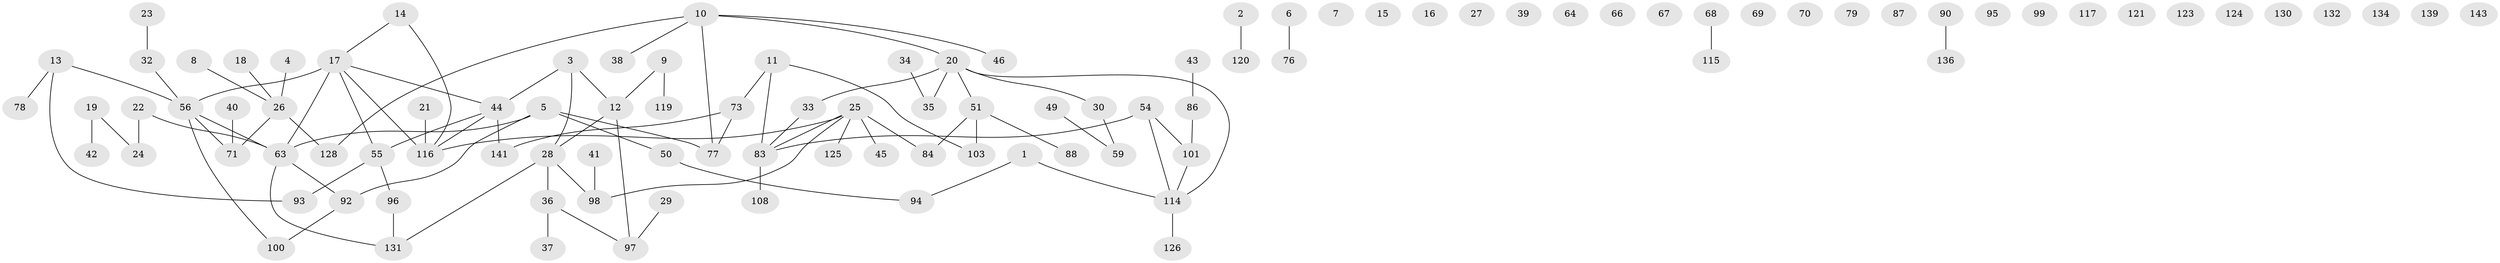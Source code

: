 // Generated by graph-tools (version 1.1) at 2025/23/03/03/25 07:23:26]
// undirected, 103 vertices, 96 edges
graph export_dot {
graph [start="1"]
  node [color=gray90,style=filled];
  1;
  2;
  3 [super="+47"];
  4;
  5 [super="+52"];
  6;
  7;
  8;
  9 [super="+85"];
  10 [super="+60"];
  11 [super="+138"];
  12 [super="+75"];
  13;
  14;
  15;
  16;
  17 [super="+81"];
  18;
  19 [super="+82"];
  20 [super="+31"];
  21;
  22 [super="+80"];
  23;
  24 [super="+122"];
  25 [super="+57"];
  26 [super="+118"];
  27;
  28 [super="+133"];
  29;
  30 [super="+48"];
  32 [super="+104"];
  33;
  34 [super="+107"];
  35;
  36 [super="+58"];
  37 [super="+105"];
  38;
  39;
  40;
  41 [super="+53"];
  42 [super="+110"];
  43;
  44 [super="+74"];
  45 [super="+62"];
  46;
  49;
  50 [super="+109"];
  51 [super="+91"];
  54;
  55;
  56 [super="+65"];
  59 [super="+61"];
  63 [super="+72"];
  64;
  66;
  67;
  68;
  69;
  70;
  71 [super="+113"];
  73 [super="+144"];
  76 [super="+89"];
  77 [super="+102"];
  78 [super="+111"];
  79;
  83 [super="+112"];
  84;
  86;
  87;
  88;
  90;
  92;
  93;
  94 [super="+129"];
  95;
  96;
  97 [super="+135"];
  98 [super="+145"];
  99;
  100 [super="+106"];
  101 [super="+127"];
  103;
  108;
  114 [super="+137"];
  115;
  116 [super="+140"];
  117;
  119;
  120;
  121;
  123;
  124;
  125 [super="+142"];
  126;
  128;
  130;
  131;
  132;
  134;
  136;
  139;
  141;
  143;
  1 -- 94;
  1 -- 114;
  2 -- 120;
  3 -- 28;
  3 -- 44;
  3 -- 12;
  4 -- 26;
  5 -- 50;
  5 -- 63;
  5 -- 77;
  5 -- 92;
  6 -- 76;
  8 -- 26;
  9 -- 119;
  9 -- 12;
  10 -- 128;
  10 -- 20;
  10 -- 38;
  10 -- 77;
  10 -- 46;
  11 -- 83;
  11 -- 103;
  11 -- 73;
  12 -- 97;
  12 -- 28;
  13 -- 56;
  13 -- 78;
  13 -- 93;
  14 -- 17;
  14 -- 116;
  17 -- 55;
  17 -- 63 [weight=2];
  17 -- 56;
  17 -- 44;
  17 -- 116;
  18 -- 26;
  19 -- 42;
  19 -- 24;
  20 -- 35;
  20 -- 33;
  20 -- 51;
  20 -- 114;
  20 -- 30;
  21 -- 116;
  22 -- 63;
  22 -- 24;
  23 -- 32;
  25 -- 84;
  25 -- 45;
  25 -- 83;
  25 -- 98;
  25 -- 125;
  25 -- 116;
  26 -- 128;
  26 -- 71;
  28 -- 131;
  28 -- 98;
  28 -- 36;
  29 -- 97;
  30 -- 59;
  32 -- 56;
  33 -- 83;
  34 -- 35;
  36 -- 37;
  36 -- 97;
  40 -- 71;
  41 -- 98;
  43 -- 86;
  44 -- 116;
  44 -- 141;
  44 -- 55;
  49 -- 59;
  50 -- 94;
  51 -- 88;
  51 -- 84;
  51 -- 103;
  54 -- 114;
  54 -- 83;
  54 -- 101;
  55 -- 93;
  55 -- 96;
  56 -- 71;
  56 -- 63;
  56 -- 100;
  63 -- 92;
  63 -- 131;
  68 -- 115;
  73 -- 141;
  73 -- 77;
  83 -- 108;
  86 -- 101;
  90 -- 136;
  92 -- 100;
  96 -- 131;
  101 -- 114;
  114 -- 126;
}
